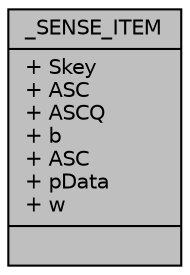 digraph "_SENSE_ITEM"
{
  edge [fontname="Helvetica",fontsize="10",labelfontname="Helvetica",labelfontsize="10"];
  node [fontname="Helvetica",fontsize="10",shape=record];
  Node1 [label="{_SENSE_ITEM\n|+ Skey\l+ ASC\l+ ASCQ\l+ b\l+ ASC\l+ pData\l+ w\l|}",height=0.2,width=0.4,color="black", fillcolor="grey75", style="filled", fontcolor="black"];
}
